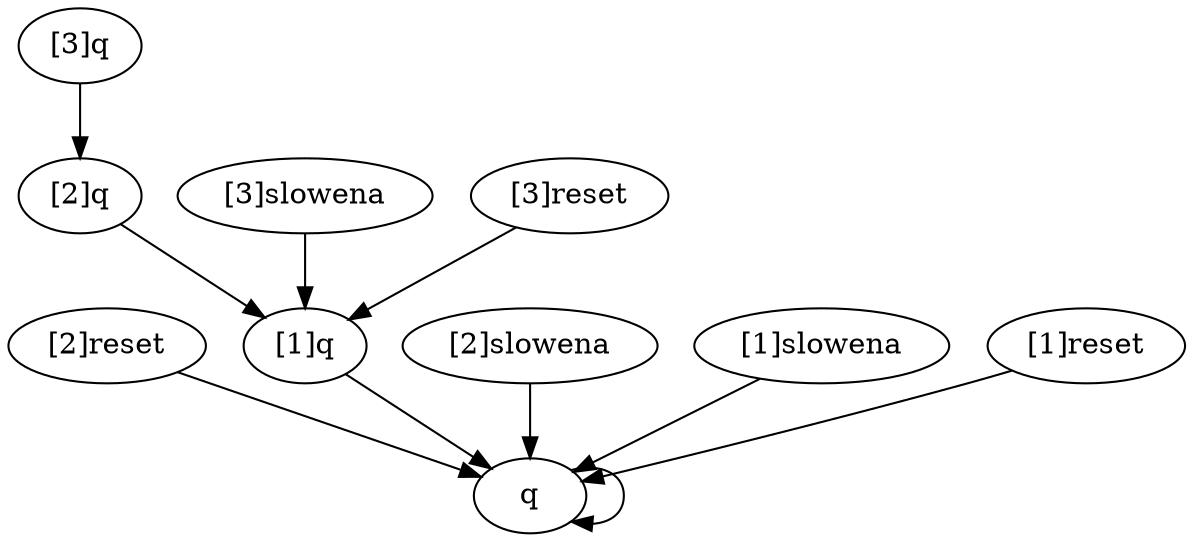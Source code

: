digraph "" {
	"[2]reset"	[complexity=7,
		importance=8.16666666667,
		rank=1.16666666667];
	q	[complexity=6,
		importance=2.66666666667,
		rank=0.444444444444];
	"[2]reset" -> q;
	"[1]q"	[complexity=9,
		importance=8.66666666667,
		rank=0.962962962963];
	"[1]q" -> q;
	"[3]q"	[complexity=15,
		importance=80.6666666667,
		rank=5.37777777778];
	"[2]q"	[complexity=12,
		importance=26.6666666667,
		rank=2.22222222222];
	"[3]q" -> "[2]q";
	"[2]slowena"	[complexity=7,
		importance=5.5,
		rank=0.785714285714];
	"[2]slowena" -> q;
	"[1]slowena"	[complexity=7,
		importance=5.5,
		rank=0.785714285714];
	"[1]slowena" -> q;
	"[2]q" -> "[1]q";
	q -> q;
	"[3]slowena"	[complexity=10,
		importance=17.5,
		rank=1.75];
	"[3]slowena" -> "[1]q";
	"[1]reset"	[complexity=7,
		importance=8.16666666667,
		rank=1.16666666667];
	"[1]reset" -> q;
	"[3]reset"	[complexity=10,
		importance=26.1666666667,
		rank=2.61666666667];
	"[3]reset" -> "[1]q";
}
